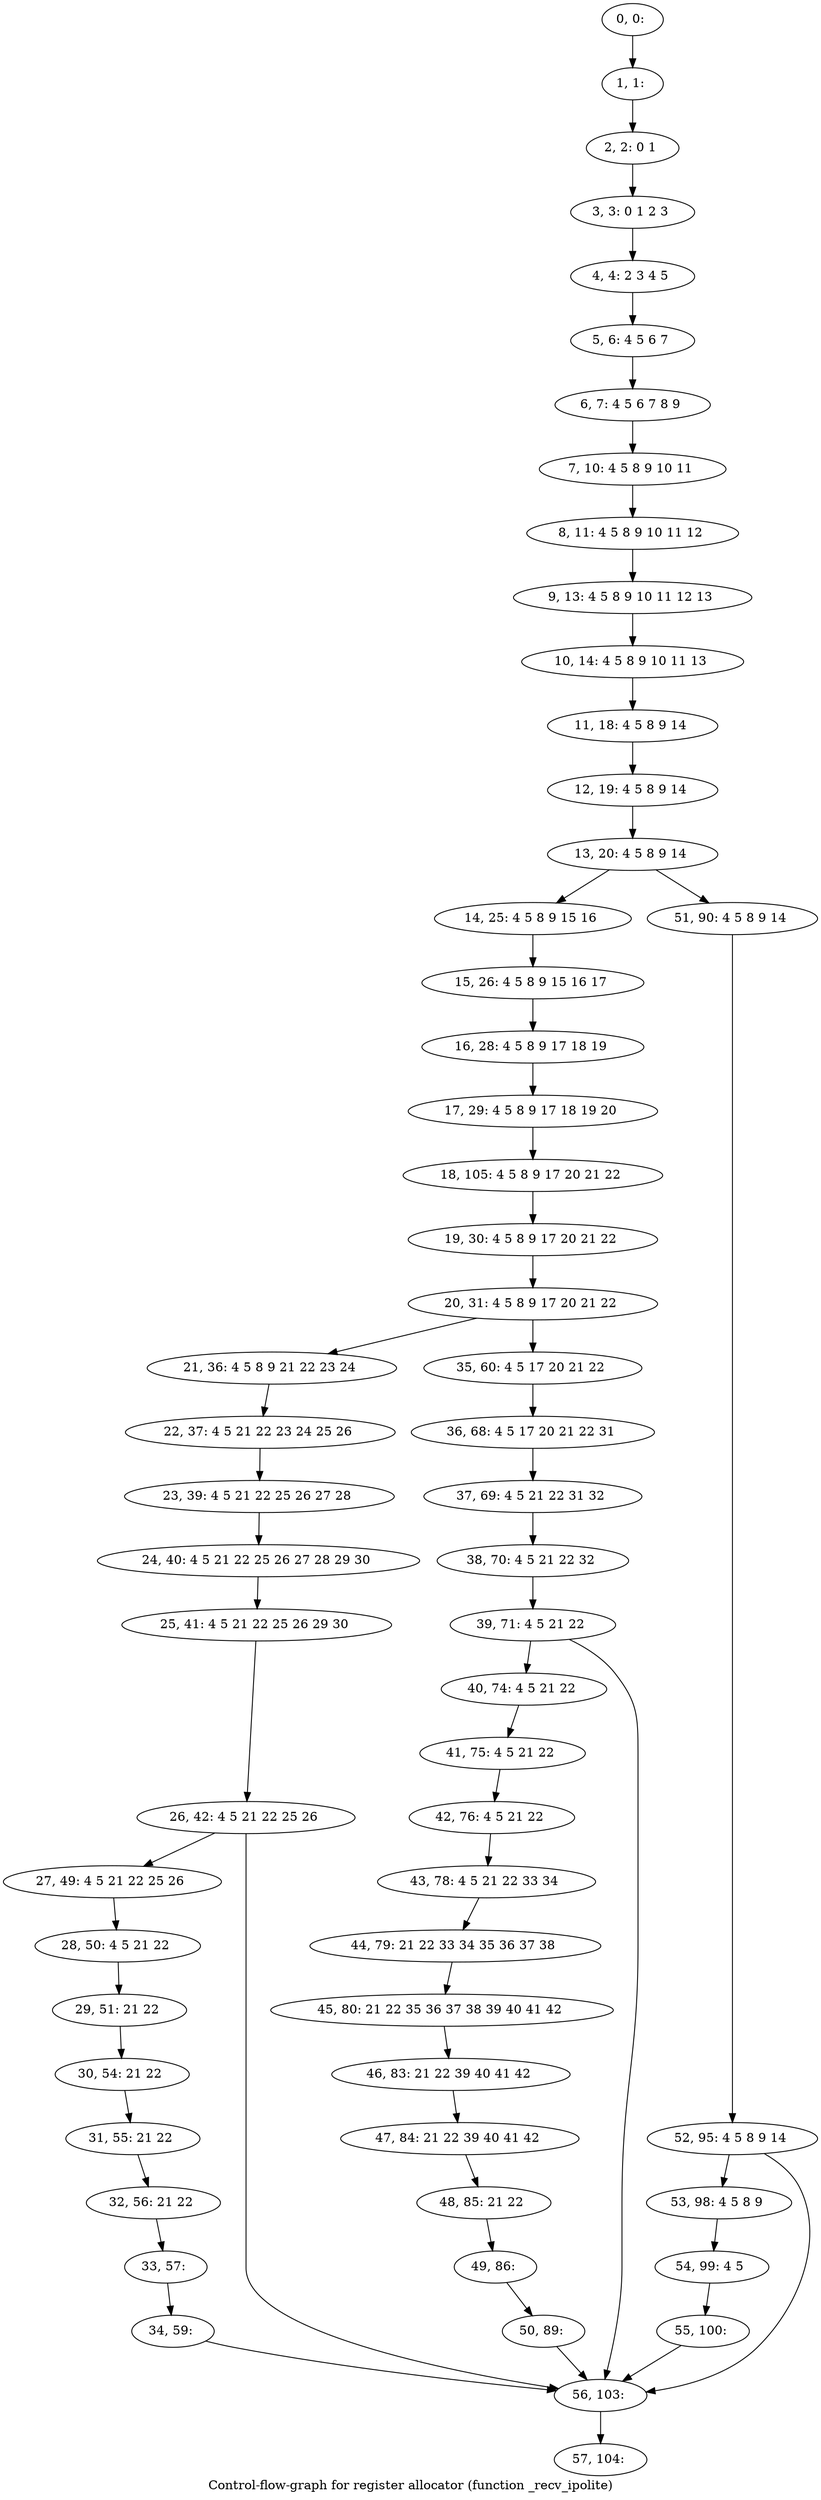 digraph G {
graph [label="Control-flow-graph for register allocator (function _recv_ipolite)"]
0[label="0, 0: "];
1[label="1, 1: "];
2[label="2, 2: 0 1 "];
3[label="3, 3: 0 1 2 3 "];
4[label="4, 4: 2 3 4 5 "];
5[label="5, 6: 4 5 6 7 "];
6[label="6, 7: 4 5 6 7 8 9 "];
7[label="7, 10: 4 5 8 9 10 11 "];
8[label="8, 11: 4 5 8 9 10 11 12 "];
9[label="9, 13: 4 5 8 9 10 11 12 13 "];
10[label="10, 14: 4 5 8 9 10 11 13 "];
11[label="11, 18: 4 5 8 9 14 "];
12[label="12, 19: 4 5 8 9 14 "];
13[label="13, 20: 4 5 8 9 14 "];
14[label="14, 25: 4 5 8 9 15 16 "];
15[label="15, 26: 4 5 8 9 15 16 17 "];
16[label="16, 28: 4 5 8 9 17 18 19 "];
17[label="17, 29: 4 5 8 9 17 18 19 20 "];
18[label="18, 105: 4 5 8 9 17 20 21 22 "];
19[label="19, 30: 4 5 8 9 17 20 21 22 "];
20[label="20, 31: 4 5 8 9 17 20 21 22 "];
21[label="21, 36: 4 5 8 9 21 22 23 24 "];
22[label="22, 37: 4 5 21 22 23 24 25 26 "];
23[label="23, 39: 4 5 21 22 25 26 27 28 "];
24[label="24, 40: 4 5 21 22 25 26 27 28 29 30 "];
25[label="25, 41: 4 5 21 22 25 26 29 30 "];
26[label="26, 42: 4 5 21 22 25 26 "];
27[label="27, 49: 4 5 21 22 25 26 "];
28[label="28, 50: 4 5 21 22 "];
29[label="29, 51: 21 22 "];
30[label="30, 54: 21 22 "];
31[label="31, 55: 21 22 "];
32[label="32, 56: 21 22 "];
33[label="33, 57: "];
34[label="34, 59: "];
35[label="35, 60: 4 5 17 20 21 22 "];
36[label="36, 68: 4 5 17 20 21 22 31 "];
37[label="37, 69: 4 5 21 22 31 32 "];
38[label="38, 70: 4 5 21 22 32 "];
39[label="39, 71: 4 5 21 22 "];
40[label="40, 74: 4 5 21 22 "];
41[label="41, 75: 4 5 21 22 "];
42[label="42, 76: 4 5 21 22 "];
43[label="43, 78: 4 5 21 22 33 34 "];
44[label="44, 79: 21 22 33 34 35 36 37 38 "];
45[label="45, 80: 21 22 35 36 37 38 39 40 41 42 "];
46[label="46, 83: 21 22 39 40 41 42 "];
47[label="47, 84: 21 22 39 40 41 42 "];
48[label="48, 85: 21 22 "];
49[label="49, 86: "];
50[label="50, 89: "];
51[label="51, 90: 4 5 8 9 14 "];
52[label="52, 95: 4 5 8 9 14 "];
53[label="53, 98: 4 5 8 9 "];
54[label="54, 99: 4 5 "];
55[label="55, 100: "];
56[label="56, 103: "];
57[label="57, 104: "];
0->1 ;
1->2 ;
2->3 ;
3->4 ;
4->5 ;
5->6 ;
6->7 ;
7->8 ;
8->9 ;
9->10 ;
10->11 ;
11->12 ;
12->13 ;
13->14 ;
13->51 ;
14->15 ;
15->16 ;
16->17 ;
17->18 ;
18->19 ;
19->20 ;
20->21 ;
20->35 ;
21->22 ;
22->23 ;
23->24 ;
24->25 ;
25->26 ;
26->27 ;
26->56 ;
27->28 ;
28->29 ;
29->30 ;
30->31 ;
31->32 ;
32->33 ;
33->34 ;
34->56 ;
35->36 ;
36->37 ;
37->38 ;
38->39 ;
39->40 ;
39->56 ;
40->41 ;
41->42 ;
42->43 ;
43->44 ;
44->45 ;
45->46 ;
46->47 ;
47->48 ;
48->49 ;
49->50 ;
50->56 ;
51->52 ;
52->53 ;
52->56 ;
53->54 ;
54->55 ;
55->56 ;
56->57 ;
}

